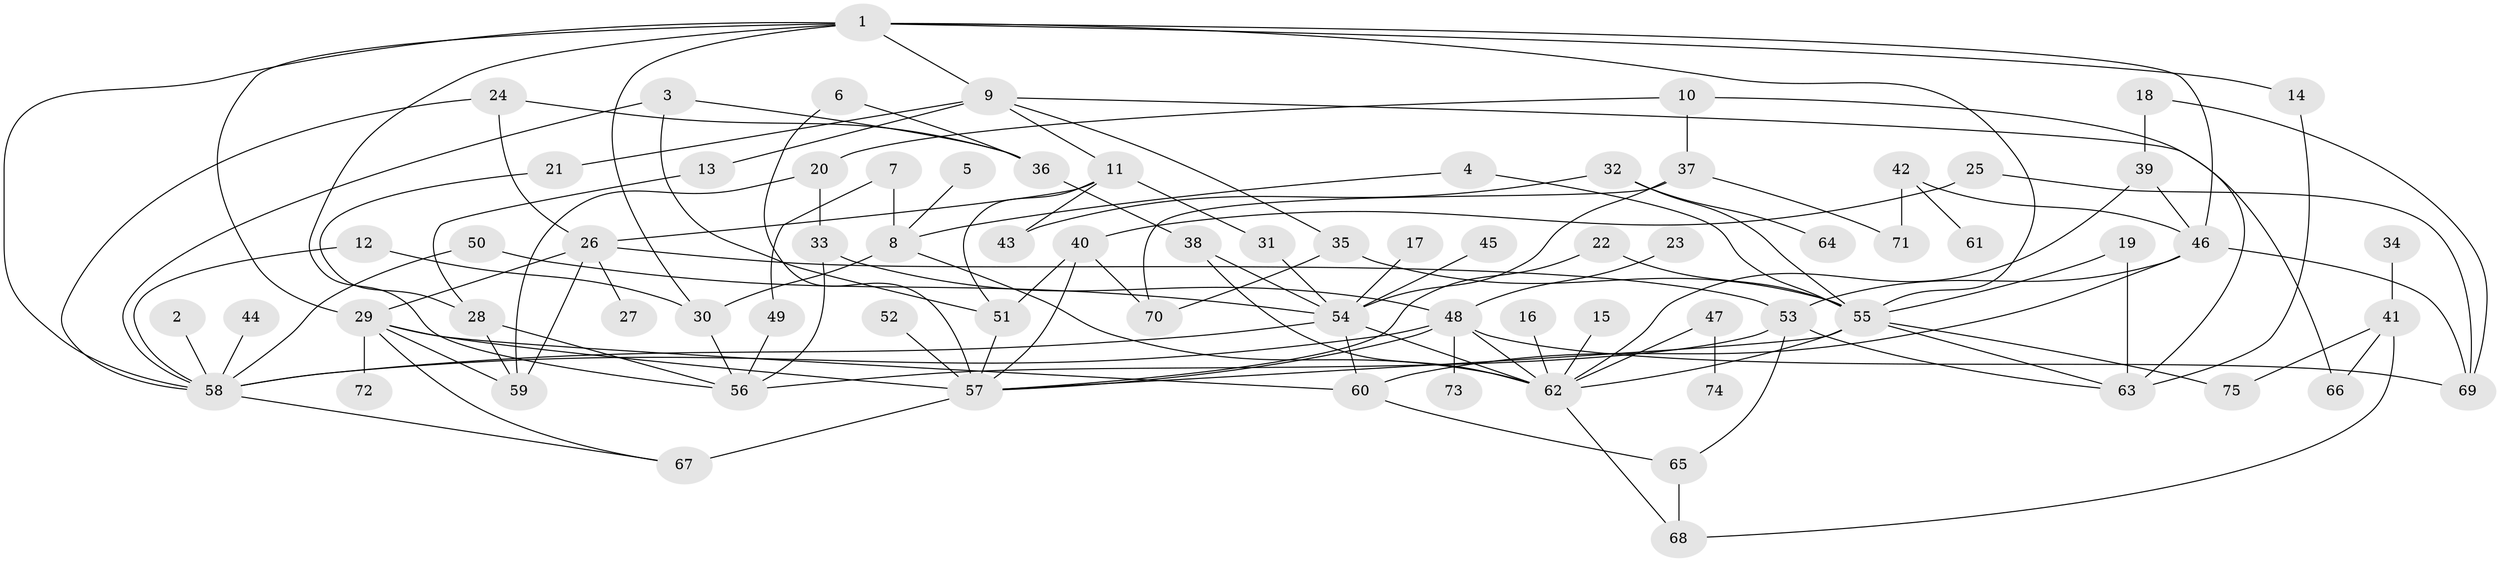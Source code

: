 // original degree distribution, {4: 0.10738255033557047, 5: 0.06711409395973154, 3: 0.2080536912751678, 8: 0.026845637583892617, 1: 0.2080536912751678, 2: 0.35570469798657717, 7: 0.013422818791946308, 6: 0.013422818791946308}
// Generated by graph-tools (version 1.1) at 2025/25/03/09/25 03:25:32]
// undirected, 75 vertices, 125 edges
graph export_dot {
graph [start="1"]
  node [color=gray90,style=filled];
  1;
  2;
  3;
  4;
  5;
  6;
  7;
  8;
  9;
  10;
  11;
  12;
  13;
  14;
  15;
  16;
  17;
  18;
  19;
  20;
  21;
  22;
  23;
  24;
  25;
  26;
  27;
  28;
  29;
  30;
  31;
  32;
  33;
  34;
  35;
  36;
  37;
  38;
  39;
  40;
  41;
  42;
  43;
  44;
  45;
  46;
  47;
  48;
  49;
  50;
  51;
  52;
  53;
  54;
  55;
  56;
  57;
  58;
  59;
  60;
  61;
  62;
  63;
  64;
  65;
  66;
  67;
  68;
  69;
  70;
  71;
  72;
  73;
  74;
  75;
  1 -- 9 [weight=1.0];
  1 -- 14 [weight=1.0];
  1 -- 29 [weight=1.0];
  1 -- 30 [weight=1.0];
  1 -- 46 [weight=1.0];
  1 -- 55 [weight=1.0];
  1 -- 56 [weight=1.0];
  1 -- 58 [weight=1.0];
  2 -- 58 [weight=1.0];
  3 -- 36 [weight=1.0];
  3 -- 51 [weight=1.0];
  3 -- 58 [weight=1.0];
  4 -- 8 [weight=1.0];
  4 -- 55 [weight=1.0];
  5 -- 8 [weight=1.0];
  6 -- 36 [weight=1.0];
  6 -- 57 [weight=1.0];
  7 -- 8 [weight=1.0];
  7 -- 49 [weight=1.0];
  8 -- 30 [weight=1.0];
  8 -- 62 [weight=1.0];
  9 -- 11 [weight=1.0];
  9 -- 13 [weight=1.0];
  9 -- 21 [weight=1.0];
  9 -- 35 [weight=1.0];
  9 -- 66 [weight=1.0];
  10 -- 20 [weight=1.0];
  10 -- 37 [weight=1.0];
  10 -- 63 [weight=1.0];
  11 -- 26 [weight=1.0];
  11 -- 31 [weight=1.0];
  11 -- 43 [weight=1.0];
  11 -- 51 [weight=1.0];
  12 -- 30 [weight=1.0];
  12 -- 58 [weight=1.0];
  13 -- 28 [weight=1.0];
  14 -- 63 [weight=1.0];
  15 -- 62 [weight=1.0];
  16 -- 62 [weight=1.0];
  17 -- 54 [weight=1.0];
  18 -- 39 [weight=1.0];
  18 -- 69 [weight=1.0];
  19 -- 55 [weight=1.0];
  19 -- 63 [weight=1.0];
  20 -- 33 [weight=1.0];
  20 -- 59 [weight=1.0];
  21 -- 28 [weight=1.0];
  22 -- 55 [weight=1.0];
  22 -- 57 [weight=1.0];
  23 -- 48 [weight=1.0];
  24 -- 26 [weight=2.0];
  24 -- 36 [weight=1.0];
  24 -- 58 [weight=1.0];
  25 -- 40 [weight=1.0];
  25 -- 69 [weight=1.0];
  26 -- 27 [weight=1.0];
  26 -- 29 [weight=1.0];
  26 -- 53 [weight=1.0];
  26 -- 59 [weight=1.0];
  28 -- 56 [weight=1.0];
  28 -- 59 [weight=1.0];
  29 -- 57 [weight=1.0];
  29 -- 59 [weight=1.0];
  29 -- 60 [weight=1.0];
  29 -- 67 [weight=1.0];
  29 -- 72 [weight=1.0];
  30 -- 56 [weight=1.0];
  31 -- 54 [weight=1.0];
  32 -- 43 [weight=1.0];
  32 -- 55 [weight=1.0];
  32 -- 64 [weight=1.0];
  33 -- 48 [weight=1.0];
  33 -- 56 [weight=1.0];
  34 -- 41 [weight=1.0];
  35 -- 55 [weight=1.0];
  35 -- 70 [weight=1.0];
  36 -- 38 [weight=1.0];
  37 -- 54 [weight=1.0];
  37 -- 70 [weight=1.0];
  37 -- 71 [weight=1.0];
  38 -- 54 [weight=1.0];
  38 -- 62 [weight=1.0];
  39 -- 46 [weight=1.0];
  39 -- 62 [weight=1.0];
  40 -- 51 [weight=1.0];
  40 -- 57 [weight=1.0];
  40 -- 70 [weight=1.0];
  41 -- 66 [weight=1.0];
  41 -- 68 [weight=1.0];
  41 -- 75 [weight=1.0];
  42 -- 46 [weight=1.0];
  42 -- 61 [weight=1.0];
  42 -- 71 [weight=1.0];
  44 -- 58 [weight=1.0];
  45 -- 54 [weight=1.0];
  46 -- 53 [weight=1.0];
  46 -- 60 [weight=1.0];
  46 -- 69 [weight=1.0];
  47 -- 62 [weight=1.0];
  47 -- 74 [weight=1.0];
  48 -- 57 [weight=1.0];
  48 -- 58 [weight=1.0];
  48 -- 62 [weight=1.0];
  48 -- 69 [weight=1.0];
  48 -- 73 [weight=1.0];
  49 -- 56 [weight=1.0];
  50 -- 54 [weight=1.0];
  50 -- 58 [weight=1.0];
  51 -- 57 [weight=1.0];
  52 -- 57 [weight=1.0];
  53 -- 56 [weight=1.0];
  53 -- 63 [weight=1.0];
  53 -- 65 [weight=1.0];
  54 -- 58 [weight=1.0];
  54 -- 60 [weight=1.0];
  54 -- 62 [weight=1.0];
  55 -- 57 [weight=1.0];
  55 -- 62 [weight=1.0];
  55 -- 63 [weight=1.0];
  55 -- 75 [weight=1.0];
  57 -- 67 [weight=2.0];
  58 -- 67 [weight=1.0];
  60 -- 65 [weight=1.0];
  62 -- 68 [weight=1.0];
  65 -- 68 [weight=1.0];
}
